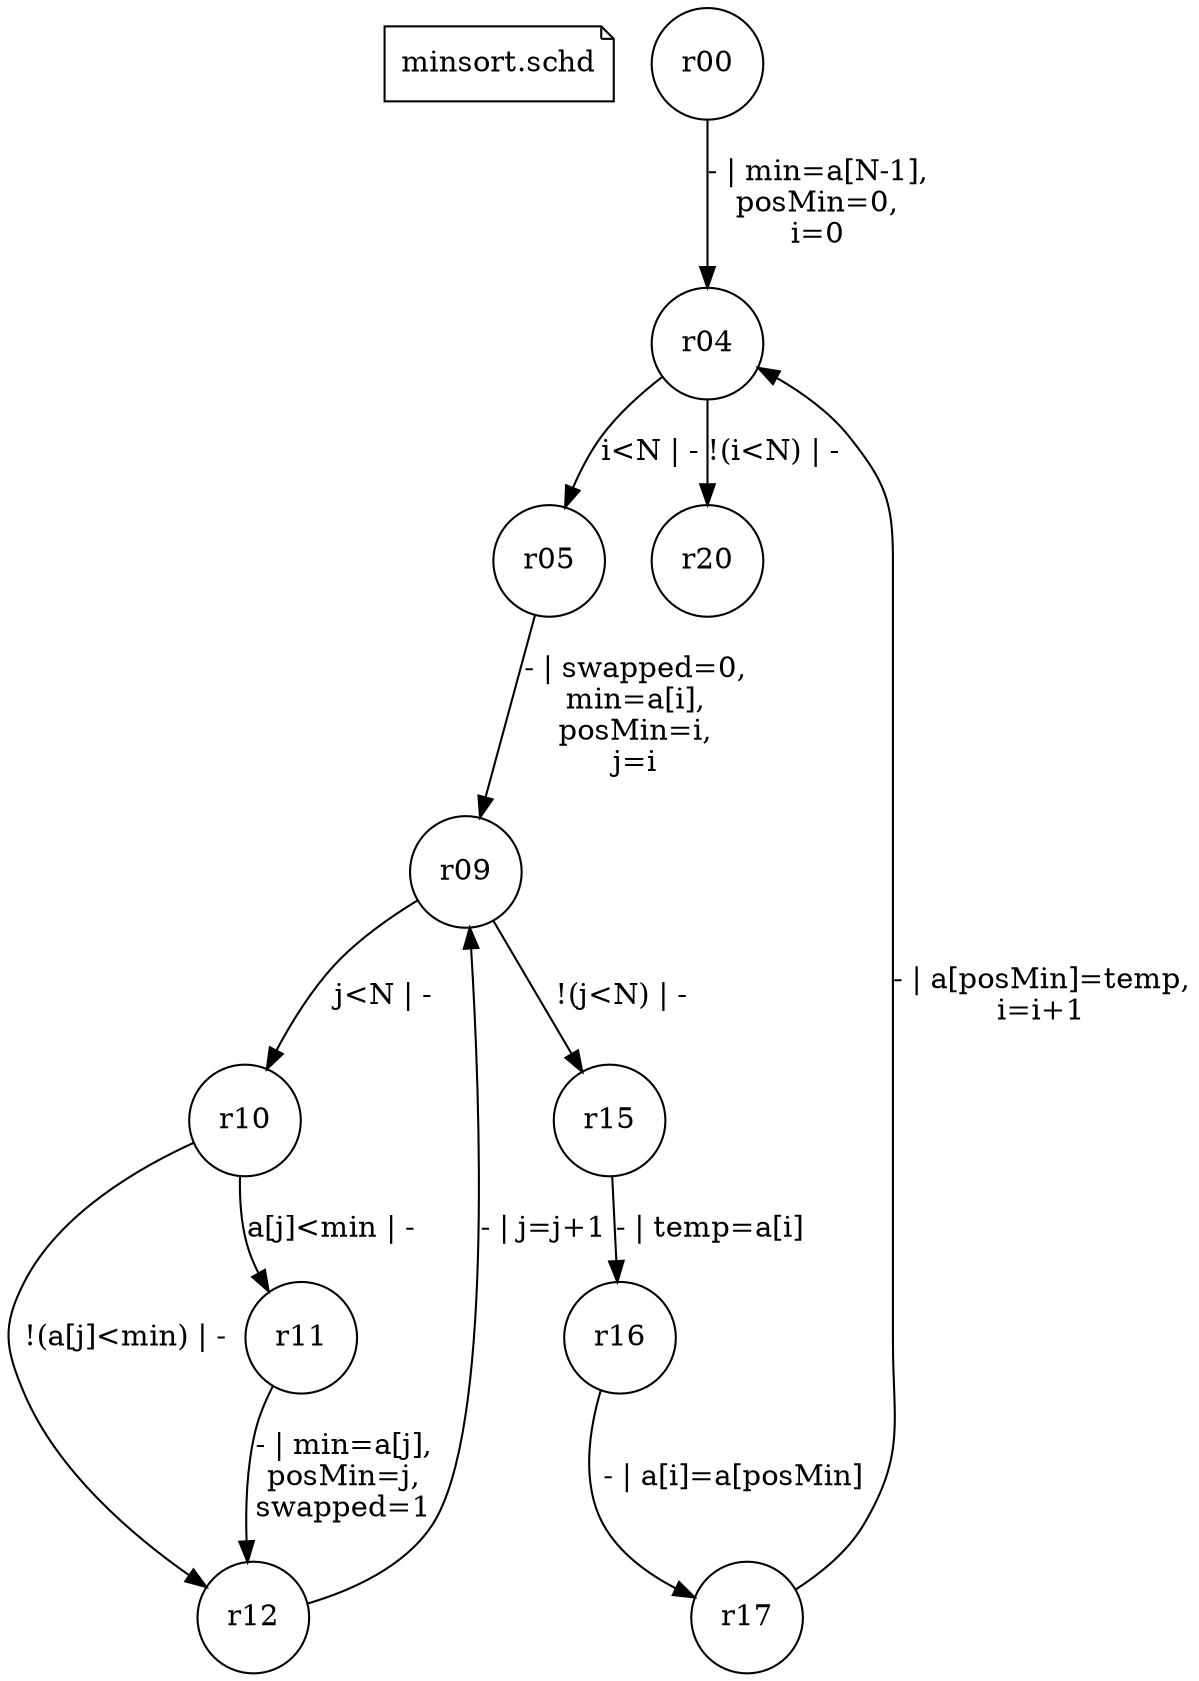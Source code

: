 digraph fsmdIndot {

"minsort.schd" [shape=note];
r00 [shape=circle];
r04 [shape=circle];
r00 -> r04 [label="- | min=a[N-1],\nposMin=0,\ni=0"];
r04 [shape=circle];
r05 [shape=circle];
r04 -> r05 [label="i<N | -"];
r20 [shape=circle];
r04 -> r20 [label="!(i<N) | -"];
r05 [shape=circle];
r09 [shape=circle];
r05 -> r09 [label="- | swapped=0,\nmin=a[i],\nposMin=i,\nj=i"];
r09 [shape=circle];
r10 [shape=circle];
r09 -> r10 [label="j<N | -"];
r15 [shape=circle];
r09 -> r15 [label="!(j<N) | -"];
r10 [shape=circle];
r11 [shape=circle];
r10 -> r11 [label="a[j]<min | -"];
r12 [shape=circle];
r10 -> r12 [label="!(a[j]<min) | -"];
r11 [shape=circle];
r12 [shape=circle];
r11 -> r12 [label="- | min=a[j],\nposMin=j,\nswapped=1"];
r12 [shape=circle];
r09 [shape=circle];
r12 -> r09 [label="- | j=j+1"];
r15 [shape=circle];
r16 [shape=circle];
r15 -> r16 [label="- | temp=a[i]"];
r16 [shape=circle];
r17 [shape=circle];
r16 -> r17 [label="- | a[i]=a[posMin]"];
r17 [shape=circle];
r04 [shape=circle];
r17 -> r04 [label="- | a[posMin]=temp,\ni=i+1"];

}
